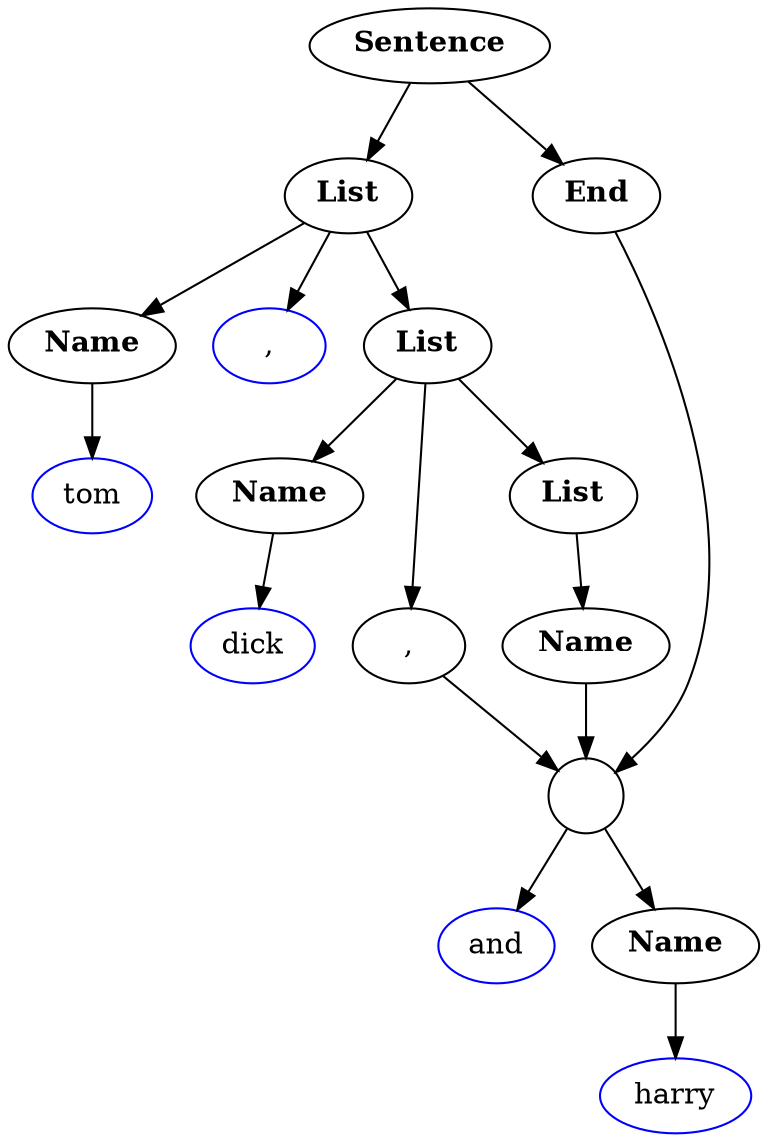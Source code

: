 digraph {
  Sentence [label = <<b>Sentence</b>>]
  List [label = <<b>List</b>>]
  End [label = <<b>End</b>>]
  Name [label = <<b>Name</b>>]
  dot1 [label = "," color = blue]
  List2 [label = <<b>List</b>>]
  Name2 [label = <<b>Name</b>>]
  dot2 [label = ","]
  List3 [label = <<b>List</b>>]
  Name3 [label = <<b>Name</b>>]
  Temp [label = " " shape = circle]
  and [label = "and" color = blue]
  Name4 [label = <<b>Name</b>>]
  tom [color = blue]
  dick [color = blue]
  harry [color = blue]
  

  
  Sentence -> List
  Sentence -> End
  List -> Name
  List -> dot1
  List -> List2
  List2 -> Name2
  List2 -> dot2
  List2 -> List3
  List3 -> Name3
  
  Name3 -> Temp
  dot2 -> Temp
  End -> Temp
  
  Temp -> and
  Temp -> Name4
  
  Name -> tom
  Name2 -> dick
  Name4 -> harry
}
